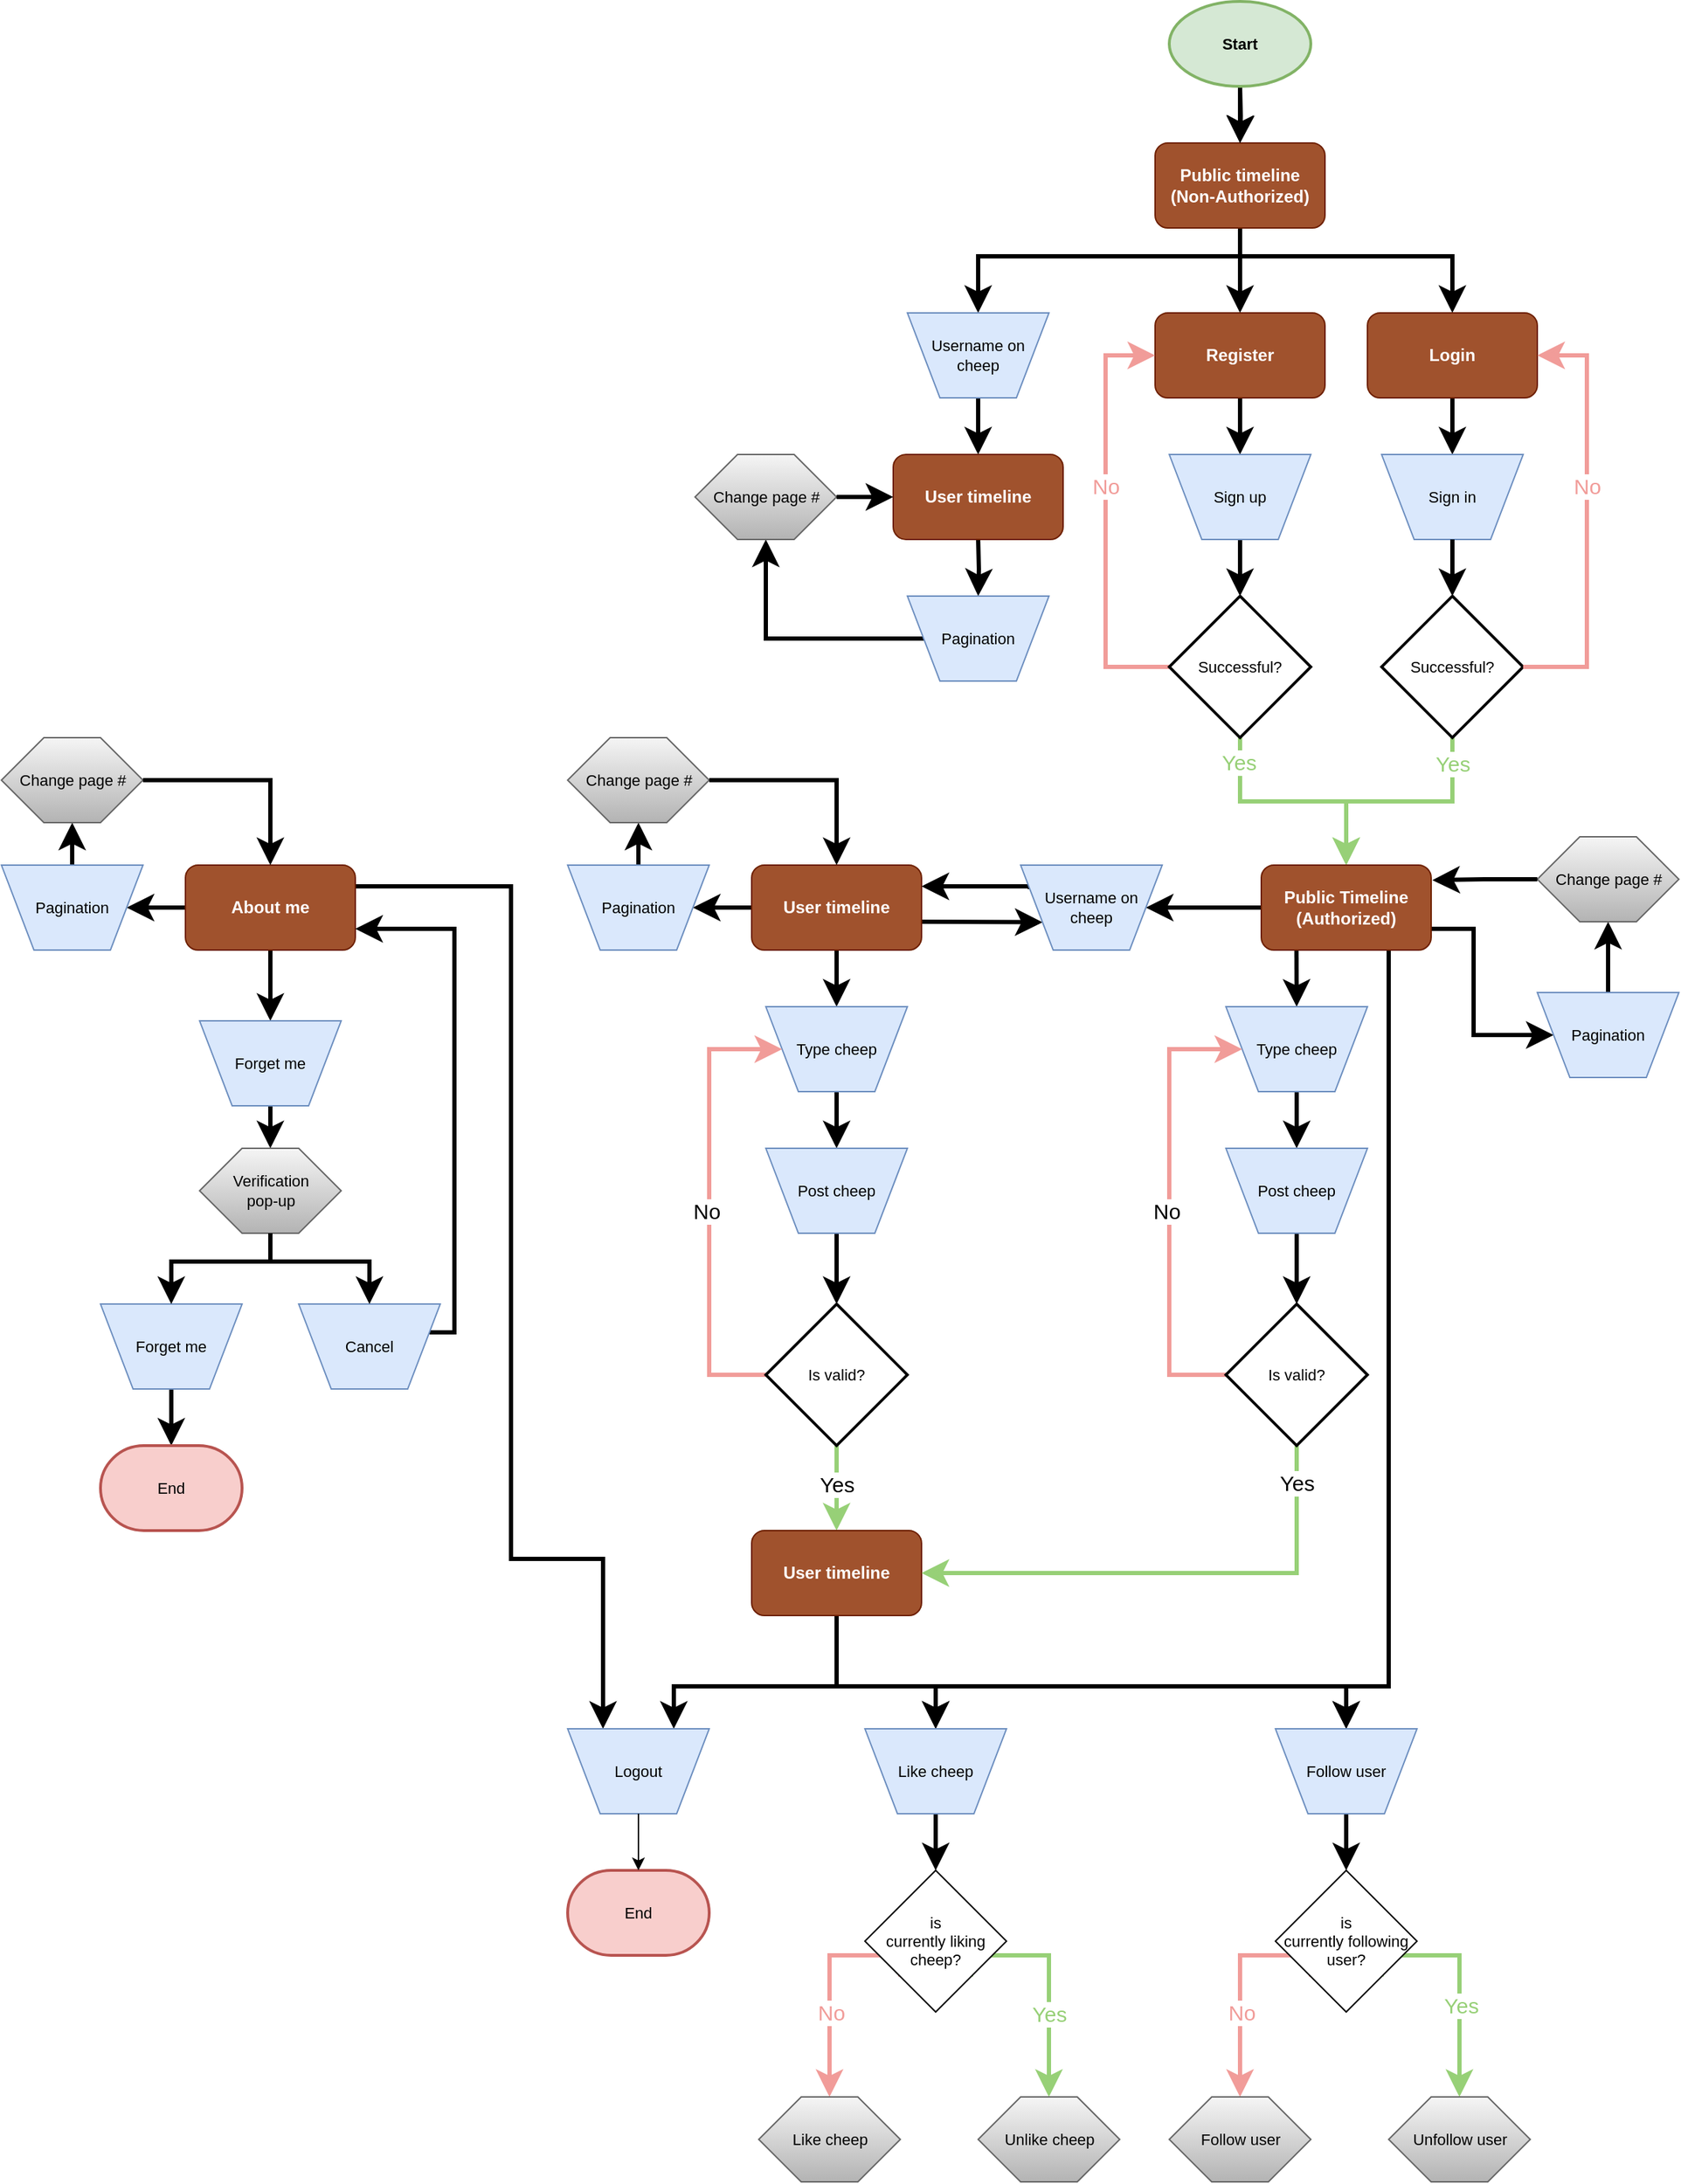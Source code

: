 <mxfile version="22.1.11" type="github">
  <diagram name="Page-1" id="5ajnSnswu7xf0T0-dUDN">
    <mxGraphModel dx="3370" dy="2715" grid="1" gridSize="10" guides="1" tooltips="1" connect="1" arrows="1" fold="1" page="1" pageScale="1" pageWidth="850" pageHeight="1100" math="0" shadow="0">
      <root>
        <mxCell id="0" />
        <mxCell id="1" parent="0" />
        <mxCell id="wftP61qZdHQYxLfFjX4l-8" style="edgeStyle=orthogonalEdgeStyle;rounded=0;orthogonalLoop=1;jettySize=auto;html=1;entryX=0.5;entryY=0;entryDx=0;entryDy=0;endSize=10;strokeWidth=3;" parent="1" source="wftP61qZdHQYxLfFjX4l-4" target="wftP61qZdHQYxLfFjX4l-6" edge="1">
          <mxGeometry relative="1" as="geometry" />
        </mxCell>
        <mxCell id="wftP61qZdHQYxLfFjX4l-9" style="edgeStyle=orthogonalEdgeStyle;rounded=0;orthogonalLoop=1;jettySize=auto;html=1;entryX=0.5;entryY=0;entryDx=0;entryDy=0;endSize=10;strokeWidth=3;" parent="1" target="wftP61qZdHQYxLfFjX4l-7" edge="1">
          <mxGeometry relative="1" as="geometry">
            <mxPoint x="425" y="160" as="sourcePoint" />
            <Array as="points">
              <mxPoint x="425" y="180" />
              <mxPoint x="575" y="180" />
            </Array>
          </mxGeometry>
        </mxCell>
        <mxCell id="wftP61qZdHQYxLfFjX4l-18" style="edgeStyle=orthogonalEdgeStyle;shape=connector;rounded=0;orthogonalLoop=1;jettySize=auto;html=1;labelBackgroundColor=default;strokeColor=default;strokeWidth=3;align=center;verticalAlign=middle;fontFamily=Helvetica;fontSize=11;fontColor=default;endArrow=classic;endSize=10;entryX=0.5;entryY=0;entryDx=0;entryDy=0;" parent="1" source="wftP61qZdHQYxLfFjX4l-4" target="wftP61qZdHQYxLfFjX4l-17" edge="1">
          <mxGeometry relative="1" as="geometry">
            <mxPoint x="290" y="220" as="targetPoint" />
            <Array as="points">
              <mxPoint x="425" y="180" />
              <mxPoint x="240" y="180" />
            </Array>
          </mxGeometry>
        </mxCell>
        <mxCell id="wftP61qZdHQYxLfFjX4l-4" value="&lt;b&gt;Public timeline&lt;br&gt;(Non-Authorized)&lt;/b&gt;" style="rounded=1;whiteSpace=wrap;html=1;fillColor=#a0522d;strokeColor=#6D1F00;fontColor=#ffffff;" parent="1" vertex="1">
          <mxGeometry x="365" y="100" width="120" height="60" as="geometry" />
        </mxCell>
        <mxCell id="wftP61qZdHQYxLfFjX4l-13" style="edgeStyle=orthogonalEdgeStyle;shape=connector;rounded=0;orthogonalLoop=1;jettySize=auto;html=1;labelBackgroundColor=default;strokeColor=default;strokeWidth=3;align=center;verticalAlign=middle;fontFamily=Helvetica;fontSize=11;fontColor=default;endArrow=classic;endSize=10;" parent="1" source="wftP61qZdHQYxLfFjX4l-6" target="wftP61qZdHQYxLfFjX4l-11" edge="1">
          <mxGeometry relative="1" as="geometry" />
        </mxCell>
        <mxCell id="wftP61qZdHQYxLfFjX4l-6" value="&lt;b&gt;Register&lt;/b&gt;" style="rounded=1;whiteSpace=wrap;html=1;fillColor=#a0522d;fontColor=#ffffff;strokeColor=#6D1F00;" parent="1" vertex="1">
          <mxGeometry x="365" y="220" width="120" height="60" as="geometry" />
        </mxCell>
        <mxCell id="wftP61qZdHQYxLfFjX4l-14" style="edgeStyle=orthogonalEdgeStyle;shape=connector;rounded=0;orthogonalLoop=1;jettySize=auto;html=1;entryX=0.5;entryY=0;entryDx=0;entryDy=0;labelBackgroundColor=default;strokeColor=default;strokeWidth=3;align=center;verticalAlign=middle;fontFamily=Helvetica;fontSize=11;fontColor=default;endArrow=classic;endSize=10;" parent="1" source="wftP61qZdHQYxLfFjX4l-7" target="wftP61qZdHQYxLfFjX4l-12" edge="1">
          <mxGeometry relative="1" as="geometry" />
        </mxCell>
        <mxCell id="wftP61qZdHQYxLfFjX4l-7" value="&lt;b&gt;Login&lt;/b&gt;" style="rounded=1;whiteSpace=wrap;html=1;fillColor=#a0522d;fontColor=#ffffff;strokeColor=#6D1F00;" parent="1" vertex="1">
          <mxGeometry x="515" y="220" width="120" height="60" as="geometry" />
        </mxCell>
        <mxCell id="wftP61qZdHQYxLfFjX4l-10" style="edgeStyle=orthogonalEdgeStyle;shape=connector;rounded=0;orthogonalLoop=1;jettySize=auto;html=1;entryX=0.5;entryY=0;entryDx=0;entryDy=0;labelBackgroundColor=default;strokeColor=default;strokeWidth=3;align=center;verticalAlign=middle;fontFamily=Helvetica;fontSize=11;fontColor=default;endArrow=classic;endSize=10;exitX=0.5;exitY=1;exitDx=0;exitDy=0;exitPerimeter=0;" parent="1" target="wftP61qZdHQYxLfFjX4l-4" edge="1">
          <mxGeometry relative="1" as="geometry">
            <mxPoint x="425" y="60" as="sourcePoint" />
          </mxGeometry>
        </mxCell>
        <mxCell id="wftP61qZdHQYxLfFjX4l-39" style="edgeStyle=orthogonalEdgeStyle;shape=connector;rounded=0;orthogonalLoop=1;jettySize=auto;html=1;labelBackgroundColor=default;strokeColor=default;strokeWidth=3;align=center;verticalAlign=middle;fontFamily=Helvetica;fontSize=11;fontColor=default;endArrow=classic;endSize=10;" parent="1" source="wftP61qZdHQYxLfFjX4l-11" target="wftP61qZdHQYxLfFjX4l-33" edge="1">
          <mxGeometry relative="1" as="geometry" />
        </mxCell>
        <mxCell id="wftP61qZdHQYxLfFjX4l-11" value="Sign up" style="verticalLabelPosition=middle;verticalAlign=middle;html=1;shape=trapezoid;perimeter=trapezoidPerimeter;whiteSpace=wrap;size=0.23;arcSize=10;flipV=1;labelPosition=center;align=center;fontFamily=Helvetica;fontSize=11;fillColor=#dae8fc;strokeColor=#6c8ebf;" parent="1" vertex="1">
          <mxGeometry x="375" y="320" width="100" height="60" as="geometry" />
        </mxCell>
        <mxCell id="wftP61qZdHQYxLfFjX4l-12" value="Sign in" style="verticalLabelPosition=middle;verticalAlign=middle;html=1;shape=trapezoid;perimeter=trapezoidPerimeter;whiteSpace=wrap;size=0.23;arcSize=10;flipV=1;labelPosition=center;align=center;fontFamily=Helvetica;fontSize=11;fillColor=#dae8fc;strokeColor=#6c8ebf;" parent="1" vertex="1">
          <mxGeometry x="525" y="320" width="100" height="60" as="geometry" />
        </mxCell>
        <mxCell id="wftP61qZdHQYxLfFjX4l-16" value="" style="edgeStyle=orthogonalEdgeStyle;shape=connector;rounded=0;orthogonalLoop=1;jettySize=auto;html=1;labelBackgroundColor=default;strokeColor=default;strokeWidth=3;align=center;verticalAlign=middle;fontFamily=Helvetica;fontSize=11;fontColor=default;endArrow=classic;endSize=10;exitX=0.5;exitY=1;exitDx=0;exitDy=0;exitPerimeter=0;" parent="1" source="wftP61qZdHQYxLfFjX4l-15" target="wftP61qZdHQYxLfFjX4l-4" edge="1">
          <mxGeometry relative="1" as="geometry" />
        </mxCell>
        <mxCell id="wftP61qZdHQYxLfFjX4l-15" value="&lt;b&gt;Start&lt;/b&gt;" style="strokeWidth=2;html=1;shape=mxgraph.flowchart.start_1;whiteSpace=wrap;fontFamily=Helvetica;fontSize=11;fillColor=#d5e8d4;strokeColor=#82b366;" parent="1" vertex="1">
          <mxGeometry x="375" width="100" height="60" as="geometry" />
        </mxCell>
        <mxCell id="wftP61qZdHQYxLfFjX4l-21" style="edgeStyle=orthogonalEdgeStyle;shape=connector;rounded=0;orthogonalLoop=1;jettySize=auto;html=1;entryX=0.5;entryY=0;entryDx=0;entryDy=0;labelBackgroundColor=default;strokeColor=default;strokeWidth=3;align=center;verticalAlign=middle;fontFamily=Helvetica;fontSize=11;fontColor=default;endArrow=classic;endSize=10;" parent="1" source="wftP61qZdHQYxLfFjX4l-17" edge="1">
          <mxGeometry relative="1" as="geometry">
            <mxPoint x="240" y="320" as="targetPoint" />
          </mxGeometry>
        </mxCell>
        <mxCell id="wftP61qZdHQYxLfFjX4l-17" value="Username on cheep" style="verticalLabelPosition=middle;verticalAlign=middle;html=1;shape=trapezoid;perimeter=trapezoidPerimeter;whiteSpace=wrap;size=0.23;arcSize=10;flipV=1;labelPosition=center;align=center;fontFamily=Helvetica;fontSize=11;fillColor=#dae8fc;strokeColor=#6c8ebf;" parent="1" vertex="1">
          <mxGeometry x="190" y="220" width="100" height="60" as="geometry" />
        </mxCell>
        <mxCell id="wftP61qZdHQYxLfFjX4l-24" style="edgeStyle=orthogonalEdgeStyle;shape=connector;rounded=0;orthogonalLoop=1;jettySize=auto;html=1;entryX=0.5;entryY=0;entryDx=0;entryDy=0;labelBackgroundColor=default;strokeColor=default;strokeWidth=3;align=center;verticalAlign=middle;fontFamily=Helvetica;fontSize=11;fontColor=default;endArrow=classic;endSize=10;" parent="1" target="wftP61qZdHQYxLfFjX4l-23" edge="1">
          <mxGeometry relative="1" as="geometry">
            <mxPoint x="240" y="380" as="sourcePoint" />
          </mxGeometry>
        </mxCell>
        <mxCell id="wftP61qZdHQYxLfFjX4l-20" value="&lt;b&gt;&lt;font style=&quot;font-size: 12px;&quot;&gt;User timeline&lt;/font&gt;&lt;/b&gt;" style="rounded=1;whiteSpace=wrap;html=1;fontFamily=Helvetica;fontSize=11;fontColor=#ffffff;fillColor=#a0522d;strokeColor=#6D1F00;" parent="1" vertex="1">
          <mxGeometry x="180" y="320" width="120" height="60" as="geometry" />
        </mxCell>
        <mxCell id="wftP61qZdHQYxLfFjX4l-29" style="edgeStyle=orthogonalEdgeStyle;shape=connector;rounded=0;orthogonalLoop=1;jettySize=auto;html=1;entryX=0.5;entryY=1;entryDx=0;entryDy=0;labelBackgroundColor=default;strokeColor=default;strokeWidth=3;align=center;verticalAlign=middle;fontFamily=Helvetica;fontSize=11;fontColor=default;endArrow=classic;endSize=10;" parent="1" source="wftP61qZdHQYxLfFjX4l-23" target="wftP61qZdHQYxLfFjX4l-26" edge="1">
          <mxGeometry relative="1" as="geometry" />
        </mxCell>
        <mxCell id="wftP61qZdHQYxLfFjX4l-23" value="Pagination" style="verticalLabelPosition=middle;verticalAlign=middle;html=1;shape=trapezoid;perimeter=trapezoidPerimeter;whiteSpace=wrap;size=0.23;arcSize=10;flipV=1;labelPosition=center;align=center;fontFamily=Helvetica;fontSize=11;fillColor=#dae8fc;strokeColor=#6c8ebf;" parent="1" vertex="1">
          <mxGeometry x="190" y="420" width="100" height="60" as="geometry" />
        </mxCell>
        <mxCell id="wftP61qZdHQYxLfFjX4l-30" value="" style="group" parent="1" vertex="1" connectable="0">
          <mxGeometry x="40" y="320" width="100" height="60" as="geometry" />
        </mxCell>
        <mxCell id="wftP61qZdHQYxLfFjX4l-26" value="" style="verticalLabelPosition=bottom;verticalAlign=top;html=1;shape=hexagon;perimeter=hexagonPerimeter2;arcSize=6;size=0.3;fontFamily=Helvetica;fontSize=11;fillColor=#f5f5f5;gradientColor=#b3b3b3;strokeColor=#666666;container=1;" parent="wftP61qZdHQYxLfFjX4l-30" vertex="1">
          <mxGeometry width="100" height="60" as="geometry">
            <mxRectangle width="50" height="40" as="alternateBounds" />
          </mxGeometry>
        </mxCell>
        <mxCell id="wftP61qZdHQYxLfFjX4l-28" value="Change page #" style="text;html=1;align=center;verticalAlign=middle;resizable=0;points=[];autosize=1;strokeColor=none;fillColor=none;fontSize=11;fontFamily=Helvetica;fontColor=default;" parent="wftP61qZdHQYxLfFjX4l-30" vertex="1">
          <mxGeometry y="15" width="100" height="30" as="geometry" />
        </mxCell>
        <mxCell id="wftP61qZdHQYxLfFjX4l-31" style="edgeStyle=orthogonalEdgeStyle;shape=connector;rounded=0;orthogonalLoop=1;jettySize=auto;html=1;entryX=0;entryY=0.5;entryDx=0;entryDy=0;labelBackgroundColor=default;strokeColor=default;strokeWidth=3;align=center;verticalAlign=middle;fontFamily=Helvetica;fontSize=11;fontColor=default;endArrow=classic;endSize=10;" parent="1" source="wftP61qZdHQYxLfFjX4l-28" edge="1">
          <mxGeometry relative="1" as="geometry">
            <mxPoint x="180" y="350" as="targetPoint" />
          </mxGeometry>
        </mxCell>
        <mxCell id="wftP61qZdHQYxLfFjX4l-35" style="edgeStyle=orthogonalEdgeStyle;shape=connector;rounded=0;orthogonalLoop=1;jettySize=auto;html=1;entryX=0;entryY=0.5;entryDx=0;entryDy=0;labelBackgroundColor=default;strokeColor=#F19C99;strokeWidth=3;align=center;verticalAlign=middle;fontFamily=Helvetica;fontSize=11;fontColor=default;endArrow=classic;endSize=10;fillColor=#fad9d5;endFill=1;exitX=0;exitY=0.5;exitDx=0;exitDy=0;exitPerimeter=0;" parent="1" source="wftP61qZdHQYxLfFjX4l-33" target="wftP61qZdHQYxLfFjX4l-6" edge="1">
          <mxGeometry relative="1" as="geometry">
            <Array as="points">
              <mxPoint x="330" y="470" />
              <mxPoint x="330" y="250" />
            </Array>
          </mxGeometry>
        </mxCell>
        <mxCell id="wftP61qZdHQYxLfFjX4l-36" value="&lt;font color=&quot;#f19c99&quot; style=&quot;font-size: 15px;&quot;&gt;No&lt;/font&gt;" style="edgeLabel;html=1;align=center;verticalAlign=middle;resizable=0;points=[];fontSize=11;fontFamily=Helvetica;fontColor=default;" parent="wftP61qZdHQYxLfFjX4l-35" vertex="1" connectable="0">
          <mxGeometry x="0.227" y="-3" relative="1" as="geometry">
            <mxPoint x="-3" y="11" as="offset" />
          </mxGeometry>
        </mxCell>
        <mxCell id="wftP61qZdHQYxLfFjX4l-42" style="edgeStyle=orthogonalEdgeStyle;shape=connector;rounded=0;orthogonalLoop=1;jettySize=auto;html=1;entryX=0.5;entryY=0;entryDx=0;entryDy=0;labelBackgroundColor=default;strokeColor=#97D077;strokeWidth=3;align=center;verticalAlign=middle;fontFamily=Helvetica;fontSize=11;fontColor=default;endArrow=classic;endSize=10;fillColor=#cdeb8b;" parent="1" source="wftP61qZdHQYxLfFjX4l-33" target="wftP61qZdHQYxLfFjX4l-41" edge="1">
          <mxGeometry relative="1" as="geometry" />
        </mxCell>
        <mxCell id="wftP61qZdHQYxLfFjX4l-46" value="&lt;font color=&quot;#97d077&quot; style=&quot;font-size: 15px;&quot;&gt;Yes&lt;/font&gt;" style="edgeLabel;html=1;align=center;verticalAlign=middle;resizable=0;points=[];fontSize=11;fontFamily=Helvetica;fontColor=default;" parent="wftP61qZdHQYxLfFjX4l-42" vertex="1" connectable="0">
          <mxGeometry x="-0.792" y="-1" relative="1" as="geometry">
            <mxPoint as="offset" />
          </mxGeometry>
        </mxCell>
        <mxCell id="wftP61qZdHQYxLfFjX4l-33" value="Successful?" style="strokeWidth=2;html=1;shape=mxgraph.flowchart.decision;whiteSpace=wrap;fontFamily=Helvetica;fontSize=11;fontColor=default;" parent="1" vertex="1">
          <mxGeometry x="375" y="420" width="100" height="100" as="geometry" />
        </mxCell>
        <mxCell id="wftP61qZdHQYxLfFjX4l-43" style="edgeStyle=orthogonalEdgeStyle;shape=connector;rounded=0;orthogonalLoop=1;jettySize=auto;html=1;labelBackgroundColor=default;strokeColor=#97D077;strokeWidth=3;align=center;verticalAlign=middle;fontFamily=Helvetica;fontSize=11;fontColor=default;endArrow=classic;endSize=10;fillColor=#cdeb8b;" parent="1" source="wftP61qZdHQYxLfFjX4l-34" target="wftP61qZdHQYxLfFjX4l-41" edge="1">
          <mxGeometry relative="1" as="geometry" />
        </mxCell>
        <mxCell id="wftP61qZdHQYxLfFjX4l-45" value="&lt;font color=&quot;#97d077&quot; style=&quot;font-size: 15px;&quot;&gt;Yes&lt;/font&gt;" style="edgeLabel;html=1;align=center;verticalAlign=middle;resizable=0;points=[];fontSize=11;fontFamily=Helvetica;fontColor=default;" parent="wftP61qZdHQYxLfFjX4l-43" vertex="1" connectable="0">
          <mxGeometry x="-0.779" y="2" relative="1" as="geometry">
            <mxPoint x="-2" as="offset" />
          </mxGeometry>
        </mxCell>
        <mxCell id="wftP61qZdHQYxLfFjX4l-34" value="Successful?" style="strokeWidth=2;html=1;shape=mxgraph.flowchart.decision;whiteSpace=wrap;fontFamily=Helvetica;fontSize=11;fontColor=default;" parent="1" vertex="1">
          <mxGeometry x="525" y="420" width="100" height="100" as="geometry" />
        </mxCell>
        <mxCell id="wftP61qZdHQYxLfFjX4l-37" style="edgeStyle=orthogonalEdgeStyle;shape=connector;rounded=0;orthogonalLoop=1;jettySize=auto;html=1;labelBackgroundColor=default;strokeColor=#F19C99;strokeWidth=3;align=center;verticalAlign=middle;fontFamily=Helvetica;fontSize=11;fontColor=default;endArrow=classic;endSize=10;fillColor=#fad9d5;endFill=1;exitX=1;exitY=0.5;exitDx=0;exitDy=0;exitPerimeter=0;entryX=1;entryY=0.5;entryDx=0;entryDy=0;" parent="1" source="wftP61qZdHQYxLfFjX4l-34" target="wftP61qZdHQYxLfFjX4l-7" edge="1">
          <mxGeometry relative="1" as="geometry">
            <mxPoint x="694.96" y="440" as="sourcePoint" />
            <mxPoint x="650" y="220" as="targetPoint" />
            <Array as="points">
              <mxPoint x="670" y="470" />
              <mxPoint x="670" y="250" />
            </Array>
          </mxGeometry>
        </mxCell>
        <mxCell id="wftP61qZdHQYxLfFjX4l-38" value="&lt;font color=&quot;#f19c99&quot; style=&quot;font-size: 15px;&quot;&gt;No&lt;/font&gt;" style="edgeLabel;html=1;align=center;verticalAlign=middle;resizable=0;points=[];fontSize=11;fontFamily=Helvetica;fontColor=default;" parent="wftP61qZdHQYxLfFjX4l-37" vertex="1" connectable="0">
          <mxGeometry x="0.227" y="-3" relative="1" as="geometry">
            <mxPoint x="-3" y="11" as="offset" />
          </mxGeometry>
        </mxCell>
        <mxCell id="wftP61qZdHQYxLfFjX4l-40" style="edgeStyle=orthogonalEdgeStyle;shape=connector;rounded=0;orthogonalLoop=1;jettySize=auto;html=1;entryX=0.5;entryY=0;entryDx=0;entryDy=0;entryPerimeter=0;labelBackgroundColor=default;strokeColor=default;strokeWidth=3;align=center;verticalAlign=middle;fontFamily=Helvetica;fontSize=11;fontColor=default;endArrow=classic;endSize=10;" parent="1" source="wftP61qZdHQYxLfFjX4l-12" target="wftP61qZdHQYxLfFjX4l-34" edge="1">
          <mxGeometry relative="1" as="geometry" />
        </mxCell>
        <mxCell id="wftP61qZdHQYxLfFjX4l-50" style="edgeStyle=orthogonalEdgeStyle;shape=connector;rounded=0;orthogonalLoop=1;jettySize=auto;html=1;entryX=1;entryY=0.5;entryDx=0;entryDy=0;labelBackgroundColor=default;strokeColor=default;strokeWidth=3;align=center;verticalAlign=middle;fontFamily=Helvetica;fontSize=11;fontColor=default;endArrow=classic;endSize=10;" parent="1" source="wftP61qZdHQYxLfFjX4l-41" target="wftP61qZdHQYxLfFjX4l-49" edge="1">
          <mxGeometry relative="1" as="geometry" />
        </mxCell>
        <mxCell id="wftP61qZdHQYxLfFjX4l-95" style="edgeStyle=orthogonalEdgeStyle;shape=connector;rounded=0;orthogonalLoop=1;jettySize=auto;html=1;entryX=0.5;entryY=0;entryDx=0;entryDy=0;labelBackgroundColor=default;strokeColor=default;strokeWidth=3;align=center;verticalAlign=middle;fontFamily=Helvetica;fontSize=11;fontColor=default;endArrow=classic;endSize=10;exitX=0.207;exitY=1.004;exitDx=0;exitDy=0;exitPerimeter=0;" parent="1" source="wftP61qZdHQYxLfFjX4l-41" target="wftP61qZdHQYxLfFjX4l-88" edge="1">
          <mxGeometry relative="1" as="geometry" />
        </mxCell>
        <mxCell id="wftP61qZdHQYxLfFjX4l-103" style="edgeStyle=orthogonalEdgeStyle;shape=connector;rounded=0;orthogonalLoop=1;jettySize=auto;html=1;entryX=0;entryY=0.5;entryDx=0;entryDy=0;labelBackgroundColor=default;strokeColor=default;strokeWidth=3;align=center;verticalAlign=middle;fontFamily=Helvetica;fontSize=11;fontColor=default;endArrow=classic;endSize=10;exitX=1;exitY=0.75;exitDx=0;exitDy=0;" parent="1" source="wftP61qZdHQYxLfFjX4l-41" target="wftP61qZdHQYxLfFjX4l-99" edge="1">
          <mxGeometry relative="1" as="geometry">
            <Array as="points">
              <mxPoint x="590" y="655" />
              <mxPoint x="590" y="730" />
            </Array>
          </mxGeometry>
        </mxCell>
        <mxCell id="wftP61qZdHQYxLfFjX4l-108" style="edgeStyle=orthogonalEdgeStyle;shape=connector;rounded=0;orthogonalLoop=1;jettySize=auto;html=1;exitX=0.75;exitY=1;exitDx=0;exitDy=0;entryX=0.5;entryY=0;entryDx=0;entryDy=0;labelBackgroundColor=default;strokeColor=default;strokeWidth=3;align=center;verticalAlign=middle;fontFamily=Helvetica;fontSize=11;fontColor=default;endArrow=classic;endSize=10;" parent="1" source="wftP61qZdHQYxLfFjX4l-41" target="wftP61qZdHQYxLfFjX4l-106" edge="1">
          <mxGeometry relative="1" as="geometry">
            <Array as="points">
              <mxPoint x="530" y="1190" />
              <mxPoint x="500" y="1190" />
            </Array>
          </mxGeometry>
        </mxCell>
        <mxCell id="wftP61qZdHQYxLfFjX4l-109" style="edgeStyle=orthogonalEdgeStyle;shape=connector;rounded=0;orthogonalLoop=1;jettySize=auto;html=1;exitX=0.75;exitY=1;exitDx=0;exitDy=0;entryX=0.5;entryY=0;entryDx=0;entryDy=0;labelBackgroundColor=default;strokeColor=default;strokeWidth=3;align=center;verticalAlign=middle;fontFamily=Helvetica;fontSize=11;fontColor=default;endArrow=classic;endSize=10;" parent="1" source="wftP61qZdHQYxLfFjX4l-41" target="wftP61qZdHQYxLfFjX4l-107" edge="1">
          <mxGeometry relative="1" as="geometry">
            <Array as="points">
              <mxPoint x="530" y="1190" />
              <mxPoint x="210" y="1190" />
            </Array>
          </mxGeometry>
        </mxCell>
        <mxCell id="wftP61qZdHQYxLfFjX4l-41" value="&lt;b&gt;Public Timeline&lt;br&gt;(Authorized)&lt;br&gt;&lt;/b&gt;" style="rounded=1;whiteSpace=wrap;html=1;fillColor=#a0522d;fontColor=#ffffff;strokeColor=#6D1F00;" parent="1" vertex="1">
          <mxGeometry x="440" y="610" width="120" height="60" as="geometry" />
        </mxCell>
        <mxCell id="wftP61qZdHQYxLfFjX4l-77" style="edgeStyle=orthogonalEdgeStyle;shape=connector;rounded=0;orthogonalLoop=1;jettySize=auto;html=1;labelBackgroundColor=default;strokeColor=default;strokeWidth=3;align=center;verticalAlign=middle;fontFamily=Helvetica;fontSize=11;fontColor=default;endArrow=classic;endSize=10;" parent="1" source="wftP61qZdHQYxLfFjX4l-48" target="wftP61qZdHQYxLfFjX4l-76" edge="1">
          <mxGeometry relative="1" as="geometry" />
        </mxCell>
        <mxCell id="wftP61qZdHQYxLfFjX4l-83" style="edgeStyle=orthogonalEdgeStyle;shape=connector;rounded=0;orthogonalLoop=1;jettySize=auto;html=1;entryX=0.5;entryY=0;entryDx=0;entryDy=0;labelBackgroundColor=default;strokeColor=default;strokeWidth=3;align=center;verticalAlign=middle;fontFamily=Helvetica;fontSize=11;fontColor=default;endArrow=classic;endSize=10;" parent="1" source="wftP61qZdHQYxLfFjX4l-48" target="wftP61qZdHQYxLfFjX4l-60" edge="1">
          <mxGeometry relative="1" as="geometry" />
        </mxCell>
        <mxCell id="wftP61qZdHQYxLfFjX4l-86" style="edgeStyle=orthogonalEdgeStyle;shape=connector;rounded=0;orthogonalLoop=1;jettySize=auto;html=1;entryX=0;entryY=0.75;entryDx=0;entryDy=0;labelBackgroundColor=default;strokeColor=default;strokeWidth=3;align=center;verticalAlign=middle;fontFamily=Helvetica;fontSize=11;fontColor=default;endArrow=classic;endSize=10;exitX=0.989;exitY=0.649;exitDx=0;exitDy=0;exitPerimeter=0;" parent="1" source="wftP61qZdHQYxLfFjX4l-48" target="wftP61qZdHQYxLfFjX4l-49" edge="1">
          <mxGeometry relative="1" as="geometry">
            <Array as="points">
              <mxPoint x="199" y="650" />
              <mxPoint x="200" y="650" />
            </Array>
          </mxGeometry>
        </mxCell>
        <mxCell id="wftP61qZdHQYxLfFjX4l-48" value="&lt;b&gt;&lt;font style=&quot;font-size: 12px;&quot;&gt;User timeline&lt;/font&gt;&lt;/b&gt;" style="rounded=1;whiteSpace=wrap;html=1;fontFamily=Helvetica;fontSize=11;fontColor=#ffffff;fillColor=#a0522d;strokeColor=#6D1F00;" parent="1" vertex="1">
          <mxGeometry x="80" y="610" width="120" height="60" as="geometry" />
        </mxCell>
        <mxCell id="wftP61qZdHQYxLfFjX4l-85" style="edgeStyle=orthogonalEdgeStyle;shape=connector;rounded=0;orthogonalLoop=1;jettySize=auto;html=1;entryX=1;entryY=0.25;entryDx=0;entryDy=0;labelBackgroundColor=default;strokeColor=default;strokeWidth=3;align=center;verticalAlign=middle;fontFamily=Helvetica;fontSize=11;fontColor=default;endArrow=classic;endSize=10;exitX=0;exitY=0.25;exitDx=0;exitDy=0;" parent="1" source="wftP61qZdHQYxLfFjX4l-49" target="wftP61qZdHQYxLfFjX4l-48" edge="1">
          <mxGeometry relative="1" as="geometry">
            <Array as="points">
              <mxPoint x="277" y="625" />
            </Array>
          </mxGeometry>
        </mxCell>
        <mxCell id="wftP61qZdHQYxLfFjX4l-49" value="Username on cheep" style="verticalLabelPosition=middle;verticalAlign=middle;html=1;shape=trapezoid;perimeter=trapezoidPerimeter;whiteSpace=wrap;size=0.23;arcSize=10;flipV=1;labelPosition=center;align=center;fontFamily=Helvetica;fontSize=11;fillColor=#dae8fc;strokeColor=#6c8ebf;" parent="1" vertex="1">
          <mxGeometry x="270" y="610" width="100" height="60" as="geometry" />
        </mxCell>
        <mxCell id="wftP61qZdHQYxLfFjX4l-64" style="edgeStyle=orthogonalEdgeStyle;shape=connector;rounded=0;orthogonalLoop=1;jettySize=auto;html=1;entryX=0.5;entryY=0;entryDx=0;entryDy=0;labelBackgroundColor=default;strokeColor=default;strokeWidth=3;align=center;verticalAlign=middle;fontFamily=Helvetica;fontSize=11;fontColor=default;endArrow=classic;endSize=10;" parent="1" source="wftP61qZdHQYxLfFjX4l-60" target="wftP61qZdHQYxLfFjX4l-63" edge="1">
          <mxGeometry relative="1" as="geometry" />
        </mxCell>
        <mxCell id="wftP61qZdHQYxLfFjX4l-60" value="Type cheep" style="verticalLabelPosition=middle;verticalAlign=middle;html=1;shape=trapezoid;perimeter=trapezoidPerimeter;whiteSpace=wrap;size=0.23;arcSize=10;flipV=1;labelPosition=center;align=center;fontFamily=Helvetica;fontSize=11;fillColor=#dae8fc;strokeColor=#6c8ebf;" parent="1" vertex="1">
          <mxGeometry x="90" y="710" width="100" height="60" as="geometry" />
        </mxCell>
        <mxCell id="wftP61qZdHQYxLfFjX4l-69" style="edgeStyle=orthogonalEdgeStyle;shape=connector;rounded=0;orthogonalLoop=1;jettySize=auto;html=1;labelBackgroundColor=default;strokeColor=default;strokeWidth=3;align=center;verticalAlign=middle;fontFamily=Helvetica;fontSize=11;fontColor=default;endArrow=classic;endSize=10;" parent="1" source="wftP61qZdHQYxLfFjX4l-63" target="wftP61qZdHQYxLfFjX4l-65" edge="1">
          <mxGeometry relative="1" as="geometry" />
        </mxCell>
        <mxCell id="wftP61qZdHQYxLfFjX4l-63" value="Post cheep" style="verticalLabelPosition=middle;verticalAlign=middle;html=1;shape=trapezoid;perimeter=trapezoidPerimeter;whiteSpace=wrap;size=0.23;arcSize=10;flipV=1;labelPosition=center;align=center;fontFamily=Helvetica;fontSize=11;fillColor=#dae8fc;strokeColor=#6c8ebf;" parent="1" vertex="1">
          <mxGeometry x="90" y="810" width="100" height="60" as="geometry" />
        </mxCell>
        <mxCell id="wftP61qZdHQYxLfFjX4l-70" style="edgeStyle=orthogonalEdgeStyle;shape=connector;rounded=0;orthogonalLoop=1;jettySize=auto;html=1;entryX=0;entryY=0.5;entryDx=0;entryDy=0;labelBackgroundColor=default;strokeColor=#F19C99;strokeWidth=3;align=center;verticalAlign=middle;fontFamily=Helvetica;fontSize=11;fontColor=default;endArrow=classic;endSize=10;exitX=0;exitY=0.5;exitDx=0;exitDy=0;exitPerimeter=0;" parent="1" source="wftP61qZdHQYxLfFjX4l-65" target="wftP61qZdHQYxLfFjX4l-60" edge="1">
          <mxGeometry relative="1" as="geometry">
            <Array as="points">
              <mxPoint x="50" y="970" />
              <mxPoint x="50" y="740" />
            </Array>
          </mxGeometry>
        </mxCell>
        <mxCell id="wftP61qZdHQYxLfFjX4l-71" value="&lt;font style=&quot;font-size: 15px;&quot;&gt;No&lt;/font&gt;" style="edgeLabel;html=1;align=center;verticalAlign=middle;resizable=0;points=[];fontSize=11;fontFamily=Helvetica;fontColor=default;" parent="wftP61qZdHQYxLfFjX4l-70" vertex="1" connectable="0">
          <mxGeometry x="-0.028" y="2" relative="1" as="geometry">
            <mxPoint as="offset" />
          </mxGeometry>
        </mxCell>
        <mxCell id="wftP61qZdHQYxLfFjX4l-73" style="edgeStyle=orthogonalEdgeStyle;shape=connector;rounded=0;orthogonalLoop=1;jettySize=auto;html=1;entryX=0.5;entryY=0;entryDx=0;entryDy=0;labelBackgroundColor=default;strokeColor=#97D077;strokeWidth=3;align=center;verticalAlign=middle;fontFamily=Helvetica;fontSize=11;fontColor=default;endArrow=classic;endSize=10;" parent="1" source="wftP61qZdHQYxLfFjX4l-65" target="wftP61qZdHQYxLfFjX4l-72" edge="1">
          <mxGeometry relative="1" as="geometry" />
        </mxCell>
        <mxCell id="wftP61qZdHQYxLfFjX4l-74" value="&lt;font style=&quot;font-size: 15px;&quot;&gt;Yes&lt;/font&gt;" style="edgeLabel;html=1;align=center;verticalAlign=middle;resizable=0;points=[];fontSize=11;fontFamily=Helvetica;fontColor=default;" parent="wftP61qZdHQYxLfFjX4l-73" vertex="1" connectable="0">
          <mxGeometry x="-0.413" y="-1" relative="1" as="geometry">
            <mxPoint x="1" y="9" as="offset" />
          </mxGeometry>
        </mxCell>
        <mxCell id="wftP61qZdHQYxLfFjX4l-65" value="Is valid?" style="strokeWidth=2;html=1;shape=mxgraph.flowchart.decision;whiteSpace=wrap;fontFamily=Helvetica;fontSize=11;fontColor=default;" parent="1" vertex="1">
          <mxGeometry x="90" y="920" width="100" height="100" as="geometry" />
        </mxCell>
        <mxCell id="wftP61qZdHQYxLfFjX4l-110" style="edgeStyle=orthogonalEdgeStyle;shape=connector;rounded=0;orthogonalLoop=1;jettySize=auto;html=1;entryX=0.5;entryY=0;entryDx=0;entryDy=0;labelBackgroundColor=default;strokeColor=default;strokeWidth=3;align=center;verticalAlign=middle;fontFamily=Helvetica;fontSize=11;fontColor=default;endArrow=classic;endSize=10;" parent="1" source="wftP61qZdHQYxLfFjX4l-72" target="wftP61qZdHQYxLfFjX4l-107" edge="1">
          <mxGeometry relative="1" as="geometry">
            <Array as="points">
              <mxPoint x="140" y="1190" />
              <mxPoint x="210" y="1190" />
            </Array>
          </mxGeometry>
        </mxCell>
        <mxCell id="wftP61qZdHQYxLfFjX4l-111" style="edgeStyle=orthogonalEdgeStyle;shape=connector;rounded=0;orthogonalLoop=1;jettySize=auto;html=1;entryX=0.5;entryY=0;entryDx=0;entryDy=0;labelBackgroundColor=default;strokeColor=default;strokeWidth=3;align=center;verticalAlign=middle;fontFamily=Helvetica;fontSize=11;fontColor=default;endArrow=classic;endSize=10;" parent="1" source="wftP61qZdHQYxLfFjX4l-72" target="wftP61qZdHQYxLfFjX4l-106" edge="1">
          <mxGeometry relative="1" as="geometry">
            <Array as="points">
              <mxPoint x="140" y="1190" />
              <mxPoint x="500" y="1190" />
            </Array>
          </mxGeometry>
        </mxCell>
        <mxCell id="J26c0woyqTa7jsbcFcqe-4" style="edgeStyle=orthogonalEdgeStyle;rounded=0;orthogonalLoop=1;jettySize=auto;html=1;entryX=0.75;entryY=0;entryDx=0;entryDy=0;exitX=0.5;exitY=1;exitDx=0;exitDy=0;strokeWidth=3;endSize=10;" edge="1" parent="1" source="wftP61qZdHQYxLfFjX4l-72" target="J26c0woyqTa7jsbcFcqe-1">
          <mxGeometry relative="1" as="geometry">
            <Array as="points">
              <mxPoint x="140" y="1190" />
              <mxPoint x="25" y="1190" />
            </Array>
          </mxGeometry>
        </mxCell>
        <mxCell id="wftP61qZdHQYxLfFjX4l-72" value="&lt;b&gt;&lt;font style=&quot;font-size: 12px;&quot;&gt;User timeline&lt;/font&gt;&lt;/b&gt;" style="rounded=1;whiteSpace=wrap;html=1;fontFamily=Helvetica;fontSize=11;fontColor=#ffffff;fillColor=#a0522d;strokeColor=#6D1F00;" parent="1" vertex="1">
          <mxGeometry x="80" y="1080" width="120" height="60" as="geometry" />
        </mxCell>
        <mxCell id="wftP61qZdHQYxLfFjX4l-81" style="edgeStyle=orthogonalEdgeStyle;shape=connector;rounded=0;orthogonalLoop=1;jettySize=auto;html=1;labelBackgroundColor=default;strokeColor=default;strokeWidth=3;align=center;verticalAlign=middle;fontFamily=Helvetica;fontSize=11;fontColor=default;endArrow=classic;endSize=10;" parent="1" source="wftP61qZdHQYxLfFjX4l-76" edge="1">
          <mxGeometry relative="1" as="geometry">
            <mxPoint y="580" as="targetPoint" />
          </mxGeometry>
        </mxCell>
        <mxCell id="wftP61qZdHQYxLfFjX4l-76" value="Pagination" style="verticalLabelPosition=middle;verticalAlign=middle;html=1;shape=trapezoid;perimeter=trapezoidPerimeter;whiteSpace=wrap;size=0.23;arcSize=10;flipV=1;labelPosition=center;align=center;fontFamily=Helvetica;fontSize=11;fillColor=#dae8fc;strokeColor=#6c8ebf;" parent="1" vertex="1">
          <mxGeometry x="-50" y="610" width="100" height="60" as="geometry" />
        </mxCell>
        <mxCell id="wftP61qZdHQYxLfFjX4l-78" value="" style="group" parent="1" vertex="1" connectable="0">
          <mxGeometry x="-50" y="520" width="100" height="60" as="geometry" />
        </mxCell>
        <mxCell id="wftP61qZdHQYxLfFjX4l-79" value="" style="verticalLabelPosition=bottom;verticalAlign=top;html=1;shape=hexagon;perimeter=hexagonPerimeter2;arcSize=6;size=0.3;fontFamily=Helvetica;fontSize=11;fillColor=#f5f5f5;gradientColor=#b3b3b3;strokeColor=#666666;container=1;" parent="wftP61qZdHQYxLfFjX4l-78" vertex="1">
          <mxGeometry width="100" height="60" as="geometry">
            <mxRectangle width="50" height="40" as="alternateBounds" />
          </mxGeometry>
        </mxCell>
        <mxCell id="wftP61qZdHQYxLfFjX4l-80" value="Change page #" style="text;html=1;align=center;verticalAlign=middle;resizable=0;points=[];autosize=1;strokeColor=none;fillColor=none;fontSize=11;fontFamily=Helvetica;fontColor=default;" parent="wftP61qZdHQYxLfFjX4l-78" vertex="1">
          <mxGeometry y="15" width="100" height="30" as="geometry" />
        </mxCell>
        <mxCell id="wftP61qZdHQYxLfFjX4l-82" style="edgeStyle=orthogonalEdgeStyle;shape=connector;rounded=0;orthogonalLoop=1;jettySize=auto;html=1;entryX=0.5;entryY=0;entryDx=0;entryDy=0;labelBackgroundColor=default;strokeColor=default;strokeWidth=3;align=center;verticalAlign=middle;fontFamily=Helvetica;fontSize=11;fontColor=default;endArrow=classic;endSize=10;" parent="1" source="wftP61qZdHQYxLfFjX4l-80" target="wftP61qZdHQYxLfFjX4l-48" edge="1">
          <mxGeometry relative="1" as="geometry" />
        </mxCell>
        <mxCell id="wftP61qZdHQYxLfFjX4l-87" style="edgeStyle=orthogonalEdgeStyle;shape=connector;rounded=0;orthogonalLoop=1;jettySize=auto;html=1;entryX=0.5;entryY=0;entryDx=0;entryDy=0;labelBackgroundColor=default;strokeColor=default;strokeWidth=3;align=center;verticalAlign=middle;fontFamily=Helvetica;fontSize=11;fontColor=default;endArrow=classic;endSize=10;" parent="1" source="wftP61qZdHQYxLfFjX4l-88" target="wftP61qZdHQYxLfFjX4l-90" edge="1">
          <mxGeometry relative="1" as="geometry" />
        </mxCell>
        <mxCell id="wftP61qZdHQYxLfFjX4l-88" value="Type cheep" style="verticalLabelPosition=middle;verticalAlign=middle;html=1;shape=trapezoid;perimeter=trapezoidPerimeter;whiteSpace=wrap;size=0.23;arcSize=10;flipV=1;labelPosition=center;align=center;fontFamily=Helvetica;fontSize=11;fillColor=#dae8fc;strokeColor=#6c8ebf;" parent="1" vertex="1">
          <mxGeometry x="415" y="710" width="100" height="60" as="geometry" />
        </mxCell>
        <mxCell id="wftP61qZdHQYxLfFjX4l-89" style="edgeStyle=orthogonalEdgeStyle;shape=connector;rounded=0;orthogonalLoop=1;jettySize=auto;html=1;labelBackgroundColor=default;strokeColor=default;strokeWidth=3;align=center;verticalAlign=middle;fontFamily=Helvetica;fontSize=11;fontColor=default;endArrow=classic;endSize=10;" parent="1" source="wftP61qZdHQYxLfFjX4l-90" target="wftP61qZdHQYxLfFjX4l-94" edge="1">
          <mxGeometry relative="1" as="geometry" />
        </mxCell>
        <mxCell id="wftP61qZdHQYxLfFjX4l-90" value="Post cheep" style="verticalLabelPosition=middle;verticalAlign=middle;html=1;shape=trapezoid;perimeter=trapezoidPerimeter;whiteSpace=wrap;size=0.23;arcSize=10;flipV=1;labelPosition=center;align=center;fontFamily=Helvetica;fontSize=11;fillColor=#dae8fc;strokeColor=#6c8ebf;" parent="1" vertex="1">
          <mxGeometry x="415" y="810" width="100" height="60" as="geometry" />
        </mxCell>
        <mxCell id="wftP61qZdHQYxLfFjX4l-91" style="edgeStyle=orthogonalEdgeStyle;shape=connector;rounded=0;orthogonalLoop=1;jettySize=auto;html=1;entryX=0;entryY=0.5;entryDx=0;entryDy=0;labelBackgroundColor=default;strokeColor=#F19C99;strokeWidth=3;align=center;verticalAlign=middle;fontFamily=Helvetica;fontSize=11;fontColor=default;endArrow=classic;endSize=10;exitX=0;exitY=0.5;exitDx=0;exitDy=0;exitPerimeter=0;" parent="1" source="wftP61qZdHQYxLfFjX4l-94" target="wftP61qZdHQYxLfFjX4l-88" edge="1">
          <mxGeometry relative="1" as="geometry">
            <Array as="points">
              <mxPoint x="375" y="970" />
              <mxPoint x="375" y="740" />
            </Array>
          </mxGeometry>
        </mxCell>
        <mxCell id="wftP61qZdHQYxLfFjX4l-92" value="&lt;font style=&quot;font-size: 15px;&quot;&gt;No&lt;/font&gt;" style="edgeLabel;html=1;align=center;verticalAlign=middle;resizable=0;points=[];fontSize=11;fontFamily=Helvetica;fontColor=default;" parent="wftP61qZdHQYxLfFjX4l-91" vertex="1" connectable="0">
          <mxGeometry x="-0.028" y="2" relative="1" as="geometry">
            <mxPoint as="offset" />
          </mxGeometry>
        </mxCell>
        <mxCell id="wftP61qZdHQYxLfFjX4l-96" style="edgeStyle=orthogonalEdgeStyle;shape=connector;rounded=0;orthogonalLoop=1;jettySize=auto;html=1;entryX=1;entryY=0.5;entryDx=0;entryDy=0;labelBackgroundColor=default;strokeColor=#97D077;strokeWidth=3;align=center;verticalAlign=middle;fontFamily=Helvetica;fontSize=11;fontColor=default;endArrow=classic;endSize=10;exitX=0.5;exitY=1;exitDx=0;exitDy=0;exitPerimeter=0;" parent="1" source="wftP61qZdHQYxLfFjX4l-94" target="wftP61qZdHQYxLfFjX4l-72" edge="1">
          <mxGeometry relative="1" as="geometry">
            <Array as="points">
              <mxPoint x="465" y="1110" />
            </Array>
          </mxGeometry>
        </mxCell>
        <mxCell id="wftP61qZdHQYxLfFjX4l-97" value="&lt;font style=&quot;font-size: 15px;&quot;&gt;Yes&lt;/font&gt;" style="edgeLabel;html=1;align=center;verticalAlign=middle;resizable=0;points=[];fontSize=11;fontFamily=Helvetica;fontColor=default;" parent="wftP61qZdHQYxLfFjX4l-96" vertex="1" connectable="0">
          <mxGeometry x="-0.766" y="3" relative="1" as="geometry">
            <mxPoint x="-3" y="-16" as="offset" />
          </mxGeometry>
        </mxCell>
        <mxCell id="wftP61qZdHQYxLfFjX4l-94" value="Is valid?" style="strokeWidth=2;html=1;shape=mxgraph.flowchart.decision;whiteSpace=wrap;fontFamily=Helvetica;fontSize=11;fontColor=default;" parent="1" vertex="1">
          <mxGeometry x="415" y="920" width="100" height="100" as="geometry" />
        </mxCell>
        <mxCell id="wftP61qZdHQYxLfFjX4l-98" style="edgeStyle=orthogonalEdgeStyle;shape=connector;rounded=0;orthogonalLoop=1;jettySize=auto;html=1;labelBackgroundColor=default;strokeColor=default;strokeWidth=3;align=center;verticalAlign=middle;fontFamily=Helvetica;fontSize=11;fontColor=default;endArrow=classic;endSize=10;entryX=0.5;entryY=1;entryDx=0;entryDy=0;" parent="1" source="wftP61qZdHQYxLfFjX4l-99" target="wftP61qZdHQYxLfFjX4l-101" edge="1">
          <mxGeometry relative="1" as="geometry">
            <mxPoint x="685" y="670" as="targetPoint" />
          </mxGeometry>
        </mxCell>
        <mxCell id="wftP61qZdHQYxLfFjX4l-99" value="Pagination" style="verticalLabelPosition=middle;verticalAlign=middle;html=1;shape=trapezoid;perimeter=trapezoidPerimeter;whiteSpace=wrap;size=0.23;arcSize=10;flipV=1;labelPosition=center;align=center;fontFamily=Helvetica;fontSize=11;fillColor=#dae8fc;strokeColor=#6c8ebf;" parent="1" vertex="1">
          <mxGeometry x="635" y="700" width="100" height="60" as="geometry" />
        </mxCell>
        <mxCell id="wftP61qZdHQYxLfFjX4l-100" value="" style="group" parent="1" vertex="1" connectable="0">
          <mxGeometry x="635" y="590" width="100" height="60" as="geometry" />
        </mxCell>
        <mxCell id="wftP61qZdHQYxLfFjX4l-101" value="" style="verticalLabelPosition=bottom;verticalAlign=top;html=1;shape=hexagon;perimeter=hexagonPerimeter2;arcSize=6;size=0.3;fontFamily=Helvetica;fontSize=11;fillColor=#f5f5f5;gradientColor=#b3b3b3;strokeColor=#666666;container=1;" parent="wftP61qZdHQYxLfFjX4l-100" vertex="1">
          <mxGeometry width="100" height="60" as="geometry">
            <mxRectangle width="50" height="40" as="alternateBounds" />
          </mxGeometry>
        </mxCell>
        <mxCell id="wftP61qZdHQYxLfFjX4l-102" value="Change page #" style="text;html=1;align=center;verticalAlign=middle;resizable=0;points=[];autosize=1;strokeColor=none;fillColor=none;fontSize=11;fontFamily=Helvetica;fontColor=default;" parent="wftP61qZdHQYxLfFjX4l-100" vertex="1">
          <mxGeometry y="15" width="100" height="30" as="geometry" />
        </mxCell>
        <mxCell id="wftP61qZdHQYxLfFjX4l-105" style="edgeStyle=orthogonalEdgeStyle;shape=connector;rounded=0;orthogonalLoop=1;jettySize=auto;html=1;entryX=1.007;entryY=0.178;entryDx=0;entryDy=0;labelBackgroundColor=default;strokeColor=default;strokeWidth=3;align=center;verticalAlign=middle;fontFamily=Helvetica;fontSize=11;fontColor=default;endArrow=classic;endSize=10;entryPerimeter=0;" parent="1" source="wftP61qZdHQYxLfFjX4l-102" target="wftP61qZdHQYxLfFjX4l-41" edge="1">
          <mxGeometry relative="1" as="geometry" />
        </mxCell>
        <mxCell id="wftP61qZdHQYxLfFjX4l-114" style="edgeStyle=orthogonalEdgeStyle;shape=connector;rounded=0;orthogonalLoop=1;jettySize=auto;html=1;entryX=0.5;entryY=0;entryDx=0;entryDy=0;labelBackgroundColor=default;strokeColor=default;strokeWidth=3;align=center;verticalAlign=middle;fontFamily=Helvetica;fontSize=11;fontColor=default;endArrow=classic;endSize=10;" parent="1" source="wftP61qZdHQYxLfFjX4l-106" edge="1">
          <mxGeometry relative="1" as="geometry">
            <mxPoint x="500" y="1320" as="targetPoint" />
          </mxGeometry>
        </mxCell>
        <mxCell id="wftP61qZdHQYxLfFjX4l-106" value="Follow user" style="verticalLabelPosition=middle;verticalAlign=middle;html=1;shape=trapezoid;perimeter=trapezoidPerimeter;whiteSpace=wrap;size=0.23;arcSize=10;flipV=1;labelPosition=center;align=center;fontFamily=Helvetica;fontSize=11;fillColor=#dae8fc;strokeColor=#6c8ebf;" parent="1" vertex="1">
          <mxGeometry x="450" y="1220" width="100" height="60" as="geometry" />
        </mxCell>
        <mxCell id="wftP61qZdHQYxLfFjX4l-115" style="edgeStyle=orthogonalEdgeStyle;shape=connector;rounded=0;orthogonalLoop=1;jettySize=auto;html=1;entryX=0.5;entryY=0;entryDx=0;entryDy=0;labelBackgroundColor=default;strokeColor=default;strokeWidth=3;align=center;verticalAlign=middle;fontFamily=Helvetica;fontSize=11;fontColor=default;endArrow=classic;endSize=10;" parent="1" source="wftP61qZdHQYxLfFjX4l-107" target="wftP61qZdHQYxLfFjX4l-113" edge="1">
          <mxGeometry relative="1" as="geometry" />
        </mxCell>
        <mxCell id="wftP61qZdHQYxLfFjX4l-107" value="Like cheep" style="verticalLabelPosition=middle;verticalAlign=middle;html=1;shape=trapezoid;perimeter=trapezoidPerimeter;whiteSpace=wrap;size=0.23;arcSize=10;flipV=1;labelPosition=center;align=center;fontFamily=Helvetica;fontSize=11;fillColor=#dae8fc;strokeColor=#6c8ebf;" parent="1" vertex="1">
          <mxGeometry x="160" y="1220" width="100" height="60" as="geometry" />
        </mxCell>
        <mxCell id="wftP61qZdHQYxLfFjX4l-135" style="edgeStyle=orthogonalEdgeStyle;shape=connector;rounded=0;orthogonalLoop=1;jettySize=auto;html=1;exitX=0;exitY=1;exitDx=0;exitDy=0;entryX=0.5;entryY=0;entryDx=0;entryDy=0;labelBackgroundColor=default;strokeColor=#F19C99;strokeWidth=3;align=center;verticalAlign=middle;fontFamily=Helvetica;fontSize=11;fontColor=default;endArrow=classic;endSize=10;" parent="1" source="wftP61qZdHQYxLfFjX4l-113" target="wftP61qZdHQYxLfFjX4l-133" edge="1">
          <mxGeometry relative="1" as="geometry">
            <Array as="points">
              <mxPoint x="185" y="1380" />
              <mxPoint x="135" y="1380" />
            </Array>
          </mxGeometry>
        </mxCell>
        <mxCell id="wftP61qZdHQYxLfFjX4l-137" value="&lt;font style=&quot;font-size: 15px;&quot; color=&quot;#f19c99&quot;&gt;No&lt;/font&gt;" style="edgeLabel;html=1;align=center;verticalAlign=middle;resizable=0;points=[];fontSize=11;fontFamily=Helvetica;fontColor=default;" parent="wftP61qZdHQYxLfFjX4l-135" vertex="1" connectable="0">
          <mxGeometry x="-0.244" y="1" relative="1" as="geometry">
            <mxPoint x="-2" y="39" as="offset" />
          </mxGeometry>
        </mxCell>
        <mxCell id="wftP61qZdHQYxLfFjX4l-136" style="edgeStyle=orthogonalEdgeStyle;shape=connector;rounded=0;orthogonalLoop=1;jettySize=auto;html=1;exitX=1;exitY=1;exitDx=0;exitDy=0;entryX=0.5;entryY=0;entryDx=0;entryDy=0;labelBackgroundColor=default;strokeColor=#97D077;strokeWidth=3;align=center;verticalAlign=middle;fontFamily=Helvetica;fontSize=11;fontColor=default;endArrow=classic;endSize=10;" parent="1" source="wftP61qZdHQYxLfFjX4l-113" target="wftP61qZdHQYxLfFjX4l-130" edge="1">
          <mxGeometry relative="1" as="geometry">
            <Array as="points">
              <mxPoint x="235" y="1380" />
              <mxPoint x="290" y="1380" />
              <mxPoint x="290" y="1480" />
            </Array>
          </mxGeometry>
        </mxCell>
        <mxCell id="wftP61qZdHQYxLfFjX4l-148" value="&lt;font color=&quot;#97d077&quot; style=&quot;font-size: 15px;&quot;&gt;Yes&lt;/font&gt;" style="edgeLabel;html=1;align=center;verticalAlign=middle;resizable=0;points=[];fontSize=11;fontFamily=Helvetica;fontColor=default;" parent="wftP61qZdHQYxLfFjX4l-136" vertex="1" connectable="0">
          <mxGeometry x="0.149" y="-2" relative="1" as="geometry">
            <mxPoint x="2" y="13" as="offset" />
          </mxGeometry>
        </mxCell>
        <mxCell id="wftP61qZdHQYxLfFjX4l-113" value="is &lt;br&gt;currently liking &lt;br&gt;cheep?" style="rhombus;whiteSpace=wrap;html=1;fontFamily=Helvetica;fontSize=11;fontColor=default;" parent="1" vertex="1">
          <mxGeometry x="160" y="1320" width="100" height="100" as="geometry" />
        </mxCell>
        <mxCell id="wftP61qZdHQYxLfFjX4l-129" value="" style="group" parent="1" vertex="1" connectable="0">
          <mxGeometry x="240" y="1480" width="100" height="60" as="geometry" />
        </mxCell>
        <mxCell id="wftP61qZdHQYxLfFjX4l-130" value="" style="verticalLabelPosition=bottom;verticalAlign=top;html=1;shape=hexagon;perimeter=hexagonPerimeter2;arcSize=6;size=0.3;fontFamily=Helvetica;fontSize=11;fillColor=#f5f5f5;gradientColor=#b3b3b3;strokeColor=#666666;container=1;" parent="wftP61qZdHQYxLfFjX4l-129" vertex="1">
          <mxGeometry width="100" height="60" as="geometry">
            <mxRectangle width="50" height="40" as="alternateBounds" />
          </mxGeometry>
        </mxCell>
        <mxCell id="wftP61qZdHQYxLfFjX4l-131" value="Unlike cheep" style="text;html=1;align=center;verticalAlign=middle;resizable=0;points=[];autosize=1;strokeColor=none;fillColor=none;fontSize=11;fontFamily=Helvetica;fontColor=default;" parent="wftP61qZdHQYxLfFjX4l-129" vertex="1">
          <mxGeometry x="5" y="15" width="90" height="30" as="geometry" />
        </mxCell>
        <mxCell id="wftP61qZdHQYxLfFjX4l-132" value="" style="group" parent="1" vertex="1" connectable="0">
          <mxGeometry x="85" y="1480" width="100" height="60" as="geometry" />
        </mxCell>
        <mxCell id="wftP61qZdHQYxLfFjX4l-133" value="" style="verticalLabelPosition=bottom;verticalAlign=top;html=1;shape=hexagon;perimeter=hexagonPerimeter2;arcSize=6;size=0.3;fontFamily=Helvetica;fontSize=11;fillColor=#f5f5f5;gradientColor=#b3b3b3;strokeColor=#666666;container=1;" parent="wftP61qZdHQYxLfFjX4l-132" vertex="1">
          <mxGeometry width="100" height="60" as="geometry">
            <mxRectangle width="50" height="40" as="alternateBounds" />
          </mxGeometry>
        </mxCell>
        <mxCell id="wftP61qZdHQYxLfFjX4l-134" value="Like cheep" style="text;html=1;align=center;verticalAlign=middle;resizable=0;points=[];autosize=1;strokeColor=none;fillColor=none;fontSize=11;fontFamily=Helvetica;fontColor=default;" parent="wftP61qZdHQYxLfFjX4l-132" vertex="1">
          <mxGeometry x="10" y="15" width="80" height="30" as="geometry" />
        </mxCell>
        <mxCell id="wftP61qZdHQYxLfFjX4l-138" style="edgeStyle=orthogonalEdgeStyle;shape=connector;rounded=0;orthogonalLoop=1;jettySize=auto;html=1;exitX=0;exitY=1;exitDx=0;exitDy=0;entryX=0.5;entryY=0;entryDx=0;entryDy=0;labelBackgroundColor=default;strokeColor=#F19C99;strokeWidth=3;align=center;verticalAlign=middle;fontFamily=Helvetica;fontSize=11;fontColor=default;endArrow=classic;endSize=10;" parent="1" source="wftP61qZdHQYxLfFjX4l-141" target="wftP61qZdHQYxLfFjX4l-146" edge="1">
          <mxGeometry relative="1" as="geometry">
            <Array as="points">
              <mxPoint x="475" y="1380" />
              <mxPoint x="425" y="1380" />
            </Array>
          </mxGeometry>
        </mxCell>
        <mxCell id="wftP61qZdHQYxLfFjX4l-139" value="&lt;font color=&quot;#f19c99&quot; style=&quot;font-size: 15px;&quot;&gt;No&lt;/font&gt;" style="edgeLabel;html=1;align=center;verticalAlign=middle;resizable=0;points=[];fontSize=11;fontFamily=Helvetica;fontColor=default;" parent="wftP61qZdHQYxLfFjX4l-138" vertex="1" connectable="0">
          <mxGeometry x="-0.244" y="1" relative="1" as="geometry">
            <mxPoint x="-2" y="39" as="offset" />
          </mxGeometry>
        </mxCell>
        <mxCell id="wftP61qZdHQYxLfFjX4l-140" style="edgeStyle=orthogonalEdgeStyle;shape=connector;rounded=0;orthogonalLoop=1;jettySize=auto;html=1;exitX=1;exitY=1;exitDx=0;exitDy=0;entryX=0.5;entryY=0;entryDx=0;entryDy=0;labelBackgroundColor=default;strokeColor=#97D077;strokeWidth=3;align=center;verticalAlign=middle;fontFamily=Helvetica;fontSize=11;fontColor=default;endArrow=classic;endSize=10;" parent="1" source="wftP61qZdHQYxLfFjX4l-141" target="wftP61qZdHQYxLfFjX4l-143" edge="1">
          <mxGeometry relative="1" as="geometry">
            <Array as="points">
              <mxPoint x="525" y="1380" />
              <mxPoint x="580" y="1380" />
              <mxPoint x="580" y="1480" />
            </Array>
          </mxGeometry>
        </mxCell>
        <mxCell id="wftP61qZdHQYxLfFjX4l-149" value="&lt;font color=&quot;#97d077&quot; style=&quot;font-size: 15px;&quot;&gt;Yes&lt;/font&gt;" style="edgeLabel;html=1;align=center;verticalAlign=middle;resizable=0;points=[];fontSize=11;fontFamily=Helvetica;fontColor=default;" parent="wftP61qZdHQYxLfFjX4l-140" vertex="1" connectable="0">
          <mxGeometry x="0.234" y="1" relative="1" as="geometry">
            <mxPoint as="offset" />
          </mxGeometry>
        </mxCell>
        <mxCell id="wftP61qZdHQYxLfFjX4l-141" value="is &lt;br&gt;currently following&lt;br&gt;user?" style="rhombus;whiteSpace=wrap;html=1;fontFamily=Helvetica;fontSize=11;fontColor=default;" parent="1" vertex="1">
          <mxGeometry x="450" y="1320" width="100" height="100" as="geometry" />
        </mxCell>
        <mxCell id="wftP61qZdHQYxLfFjX4l-142" value="" style="group" parent="1" vertex="1" connectable="0">
          <mxGeometry x="530" y="1480" width="100" height="60" as="geometry" />
        </mxCell>
        <mxCell id="wftP61qZdHQYxLfFjX4l-143" value="" style="verticalLabelPosition=bottom;verticalAlign=top;html=1;shape=hexagon;perimeter=hexagonPerimeter2;arcSize=6;size=0.3;fontFamily=Helvetica;fontSize=11;fillColor=#f5f5f5;gradientColor=#b3b3b3;strokeColor=#666666;container=1;" parent="wftP61qZdHQYxLfFjX4l-142" vertex="1">
          <mxGeometry width="100" height="60" as="geometry">
            <mxRectangle width="50" height="40" as="alternateBounds" />
          </mxGeometry>
        </mxCell>
        <mxCell id="wftP61qZdHQYxLfFjX4l-144" value="Unfollow user" style="text;html=1;align=center;verticalAlign=middle;resizable=0;points=[];autosize=1;strokeColor=none;fillColor=none;fontSize=11;fontFamily=Helvetica;fontColor=default;" parent="wftP61qZdHQYxLfFjX4l-142" vertex="1">
          <mxGeometry x="5" y="15" width="90" height="30" as="geometry" />
        </mxCell>
        <mxCell id="wftP61qZdHQYxLfFjX4l-145" value="" style="group" parent="1" vertex="1" connectable="0">
          <mxGeometry x="375" y="1480" width="100" height="60" as="geometry" />
        </mxCell>
        <mxCell id="wftP61qZdHQYxLfFjX4l-146" value="" style="verticalLabelPosition=bottom;verticalAlign=top;html=1;shape=hexagon;perimeter=hexagonPerimeter2;arcSize=6;size=0.3;fontFamily=Helvetica;fontSize=11;fillColor=#f5f5f5;gradientColor=#b3b3b3;strokeColor=#666666;container=1;" parent="wftP61qZdHQYxLfFjX4l-145" vertex="1">
          <mxGeometry width="100" height="60" as="geometry">
            <mxRectangle width="50" height="40" as="alternateBounds" />
          </mxGeometry>
        </mxCell>
        <mxCell id="wftP61qZdHQYxLfFjX4l-147" value="Follow user" style="text;html=1;align=center;verticalAlign=middle;resizable=0;points=[];autosize=1;strokeColor=none;fillColor=none;fontSize=11;fontFamily=Helvetica;fontColor=default;" parent="wftP61qZdHQYxLfFjX4l-145" vertex="1">
          <mxGeometry x="10" y="15" width="80" height="30" as="geometry" />
        </mxCell>
        <mxCell id="wftP61qZdHQYxLfFjX4l-156" style="edgeStyle=orthogonalEdgeStyle;shape=connector;rounded=0;orthogonalLoop=1;jettySize=auto;html=1;entryX=1;entryY=0.5;entryDx=0;entryDy=0;labelBackgroundColor=default;strokeColor=default;strokeWidth=3;align=center;verticalAlign=middle;fontFamily=Helvetica;fontSize=11;fontColor=default;endArrow=classic;endSize=10;" parent="1" source="wftP61qZdHQYxLfFjX4l-150" target="wftP61qZdHQYxLfFjX4l-152" edge="1">
          <mxGeometry relative="1" as="geometry" />
        </mxCell>
        <mxCell id="wftP61qZdHQYxLfFjX4l-159" style="edgeStyle=orthogonalEdgeStyle;shape=connector;rounded=0;orthogonalLoop=1;jettySize=auto;html=1;labelBackgroundColor=default;strokeColor=default;strokeWidth=3;align=center;verticalAlign=middle;fontFamily=Helvetica;fontSize=11;fontColor=default;endArrow=classic;endSize=10;" parent="1" source="wftP61qZdHQYxLfFjX4l-150" target="wftP61qZdHQYxLfFjX4l-158" edge="1">
          <mxGeometry relative="1" as="geometry" />
        </mxCell>
        <mxCell id="J26c0woyqTa7jsbcFcqe-5" style="edgeStyle=orthogonalEdgeStyle;rounded=0;orthogonalLoop=1;jettySize=auto;html=1;entryX=0.25;entryY=0;entryDx=0;entryDy=0;exitX=1;exitY=0.25;exitDx=0;exitDy=0;strokeWidth=3;endSize=10;" edge="1" parent="1" source="wftP61qZdHQYxLfFjX4l-150" target="J26c0woyqTa7jsbcFcqe-1">
          <mxGeometry relative="1" as="geometry">
            <Array as="points">
              <mxPoint x="-90" y="625" />
              <mxPoint x="-90" y="1100" />
              <mxPoint x="-25" y="1100" />
            </Array>
          </mxGeometry>
        </mxCell>
        <mxCell id="wftP61qZdHQYxLfFjX4l-150" value="&lt;b&gt;&lt;font style=&quot;font-size: 12px;&quot;&gt;About me&lt;/font&gt;&lt;/b&gt;" style="rounded=1;whiteSpace=wrap;html=1;fontFamily=Helvetica;fontSize=11;fontColor=#ffffff;fillColor=#a0522d;strokeColor=#6D1F00;" parent="1" vertex="1">
          <mxGeometry x="-320" y="610" width="120" height="60" as="geometry" />
        </mxCell>
        <mxCell id="wftP61qZdHQYxLfFjX4l-151" style="edgeStyle=orthogonalEdgeStyle;shape=connector;rounded=0;orthogonalLoop=1;jettySize=auto;html=1;labelBackgroundColor=default;strokeColor=default;strokeWidth=3;align=center;verticalAlign=middle;fontFamily=Helvetica;fontSize=11;fontColor=default;endArrow=classic;endSize=10;entryX=0.5;entryY=1;entryDx=0;entryDy=0;" parent="1" source="wftP61qZdHQYxLfFjX4l-152" target="wftP61qZdHQYxLfFjX4l-154" edge="1">
          <mxGeometry relative="1" as="geometry">
            <mxPoint x="-440" y="580" as="targetPoint" />
          </mxGeometry>
        </mxCell>
        <mxCell id="wftP61qZdHQYxLfFjX4l-152" value="Pagination" style="verticalLabelPosition=middle;verticalAlign=middle;html=1;shape=trapezoid;perimeter=trapezoidPerimeter;whiteSpace=wrap;size=0.23;arcSize=10;flipV=1;labelPosition=center;align=center;fontFamily=Helvetica;fontSize=11;fillColor=#dae8fc;strokeColor=#6c8ebf;" parent="1" vertex="1">
          <mxGeometry x="-450" y="610" width="100" height="60" as="geometry" />
        </mxCell>
        <mxCell id="wftP61qZdHQYxLfFjX4l-153" value="" style="group" parent="1" vertex="1" connectable="0">
          <mxGeometry x="-450" y="520" width="100" height="60" as="geometry" />
        </mxCell>
        <mxCell id="wftP61qZdHQYxLfFjX4l-154" value="" style="verticalLabelPosition=bottom;verticalAlign=top;html=1;shape=hexagon;perimeter=hexagonPerimeter2;arcSize=6;size=0.3;fontFamily=Helvetica;fontSize=11;fillColor=#f5f5f5;gradientColor=#b3b3b3;strokeColor=#666666;container=1;" parent="wftP61qZdHQYxLfFjX4l-153" vertex="1">
          <mxGeometry width="100" height="60" as="geometry">
            <mxRectangle width="50" height="40" as="alternateBounds" />
          </mxGeometry>
        </mxCell>
        <mxCell id="wftP61qZdHQYxLfFjX4l-155" value="Change page #" style="text;html=1;align=center;verticalAlign=middle;resizable=0;points=[];autosize=1;strokeColor=none;fillColor=none;fontSize=11;fontFamily=Helvetica;fontColor=default;" parent="wftP61qZdHQYxLfFjX4l-153" vertex="1">
          <mxGeometry y="15" width="100" height="30" as="geometry" />
        </mxCell>
        <mxCell id="wftP61qZdHQYxLfFjX4l-157" style="edgeStyle=orthogonalEdgeStyle;shape=connector;rounded=0;orthogonalLoop=1;jettySize=auto;html=1;entryX=0.5;entryY=0;entryDx=0;entryDy=0;labelBackgroundColor=default;strokeColor=default;strokeWidth=3;align=center;verticalAlign=middle;fontFamily=Helvetica;fontSize=11;fontColor=default;endArrow=classic;endSize=10;" parent="1" source="wftP61qZdHQYxLfFjX4l-155" target="wftP61qZdHQYxLfFjX4l-150" edge="1">
          <mxGeometry relative="1" as="geometry" />
        </mxCell>
        <mxCell id="wftP61qZdHQYxLfFjX4l-164" style="edgeStyle=orthogonalEdgeStyle;shape=connector;rounded=0;orthogonalLoop=1;jettySize=auto;html=1;entryX=0.5;entryY=0;entryDx=0;entryDy=0;labelBackgroundColor=default;strokeColor=default;strokeWidth=3;align=center;verticalAlign=middle;fontFamily=Helvetica;fontSize=11;fontColor=default;endArrow=classic;endSize=10;" parent="1" source="wftP61qZdHQYxLfFjX4l-158" target="wftP61qZdHQYxLfFjX4l-162" edge="1">
          <mxGeometry relative="1" as="geometry" />
        </mxCell>
        <mxCell id="wftP61qZdHQYxLfFjX4l-158" value="Forget me" style="verticalLabelPosition=middle;verticalAlign=middle;html=1;shape=trapezoid;perimeter=trapezoidPerimeter;whiteSpace=wrap;size=0.23;arcSize=10;flipV=1;labelPosition=center;align=center;fontFamily=Helvetica;fontSize=11;fillColor=#dae8fc;strokeColor=#6c8ebf;" parent="1" vertex="1">
          <mxGeometry x="-310" y="720" width="100" height="60" as="geometry" />
        </mxCell>
        <mxCell id="wftP61qZdHQYxLfFjX4l-161" value="" style="group" parent="1" vertex="1" connectable="0">
          <mxGeometry x="-310" y="810" width="100" height="60" as="geometry" />
        </mxCell>
        <mxCell id="wftP61qZdHQYxLfFjX4l-162" value="" style="verticalLabelPosition=bottom;verticalAlign=top;html=1;shape=hexagon;perimeter=hexagonPerimeter2;arcSize=6;size=0.3;fontFamily=Helvetica;fontSize=11;fillColor=#f5f5f5;gradientColor=#b3b3b3;strokeColor=#666666;container=1;" parent="wftP61qZdHQYxLfFjX4l-161" vertex="1">
          <mxGeometry width="100" height="60" as="geometry">
            <mxRectangle width="50" height="40" as="alternateBounds" />
          </mxGeometry>
        </mxCell>
        <mxCell id="wftP61qZdHQYxLfFjX4l-163" value="Verification&lt;br&gt;pop-up" style="text;html=1;align=center;verticalAlign=middle;resizable=0;points=[];autosize=1;strokeColor=none;fillColor=none;fontSize=11;fontFamily=Helvetica;fontColor=default;" parent="wftP61qZdHQYxLfFjX4l-161" vertex="1">
          <mxGeometry x="10" y="10" width="80" height="40" as="geometry" />
        </mxCell>
        <mxCell id="wftP61qZdHQYxLfFjX4l-176" style="edgeStyle=orthogonalEdgeStyle;shape=connector;rounded=0;orthogonalLoop=1;jettySize=auto;html=1;entryX=0.5;entryY=0;entryDx=0;entryDy=0;labelBackgroundColor=default;strokeColor=default;strokeWidth=3;align=center;verticalAlign=middle;fontFamily=Helvetica;fontSize=11;fontColor=default;endArrow=classic;endSize=10;entryPerimeter=0;" parent="1" source="wftP61qZdHQYxLfFjX4l-165" target="wftP61qZdHQYxLfFjX4l-170" edge="1">
          <mxGeometry relative="1" as="geometry">
            <mxPoint x="-330" y="1020" as="targetPoint" />
          </mxGeometry>
        </mxCell>
        <mxCell id="wftP61qZdHQYxLfFjX4l-165" value="Forget me" style="verticalLabelPosition=middle;verticalAlign=middle;html=1;shape=trapezoid;perimeter=trapezoidPerimeter;whiteSpace=wrap;size=0.23;arcSize=10;flipV=1;labelPosition=center;align=center;fontFamily=Helvetica;fontSize=11;fillColor=#dae8fc;strokeColor=#6c8ebf;" parent="1" vertex="1">
          <mxGeometry x="-380" y="920" width="100" height="60" as="geometry" />
        </mxCell>
        <mxCell id="wftP61qZdHQYxLfFjX4l-169" style="edgeStyle=orthogonalEdgeStyle;shape=connector;rounded=0;orthogonalLoop=1;jettySize=auto;html=1;labelBackgroundColor=default;strokeColor=default;strokeWidth=3;align=center;verticalAlign=middle;fontFamily=Helvetica;fontSize=11;fontColor=default;endArrow=classic;endSize=10;entryX=1;entryY=0.75;entryDx=0;entryDy=0;" parent="1" source="wftP61qZdHQYxLfFjX4l-166" target="wftP61qZdHQYxLfFjX4l-150" edge="1">
          <mxGeometry relative="1" as="geometry">
            <mxPoint x="-150" y="750" as="targetPoint" />
            <Array as="points">
              <mxPoint x="-130" y="940" />
              <mxPoint x="-130" y="655" />
            </Array>
          </mxGeometry>
        </mxCell>
        <mxCell id="wftP61qZdHQYxLfFjX4l-166" value="Cancel" style="verticalLabelPosition=middle;verticalAlign=middle;html=1;shape=trapezoid;perimeter=trapezoidPerimeter;whiteSpace=wrap;size=0.23;arcSize=10;flipV=1;labelPosition=center;align=center;fontFamily=Helvetica;fontSize=11;fillColor=#dae8fc;strokeColor=#6c8ebf;" parent="1" vertex="1">
          <mxGeometry x="-240" y="920" width="100" height="60" as="geometry" />
        </mxCell>
        <mxCell id="wftP61qZdHQYxLfFjX4l-167" style="edgeStyle=orthogonalEdgeStyle;shape=connector;rounded=0;orthogonalLoop=1;jettySize=auto;html=1;labelBackgroundColor=default;strokeColor=default;strokeWidth=3;align=center;verticalAlign=middle;fontFamily=Helvetica;fontSize=11;fontColor=default;endArrow=classic;endSize=10;" parent="1" source="wftP61qZdHQYxLfFjX4l-162" target="wftP61qZdHQYxLfFjX4l-165" edge="1">
          <mxGeometry relative="1" as="geometry">
            <Array as="points">
              <mxPoint x="-260" y="890" />
              <mxPoint x="-330" y="890" />
            </Array>
          </mxGeometry>
        </mxCell>
        <mxCell id="wftP61qZdHQYxLfFjX4l-168" style="edgeStyle=orthogonalEdgeStyle;shape=connector;rounded=0;orthogonalLoop=1;jettySize=auto;html=1;entryX=0.5;entryY=0;entryDx=0;entryDy=0;labelBackgroundColor=default;strokeColor=default;strokeWidth=3;align=center;verticalAlign=middle;fontFamily=Helvetica;fontSize=11;fontColor=default;endArrow=classic;endSize=10;" parent="1" target="wftP61qZdHQYxLfFjX4l-166" edge="1">
          <mxGeometry relative="1" as="geometry">
            <mxPoint x="-260" y="890" as="sourcePoint" />
            <Array as="points">
              <mxPoint x="-260" y="890" />
              <mxPoint x="-190" y="890" />
            </Array>
          </mxGeometry>
        </mxCell>
        <mxCell id="wftP61qZdHQYxLfFjX4l-170" value="End" style="strokeWidth=2;html=1;shape=mxgraph.flowchart.terminator;whiteSpace=wrap;fontFamily=Helvetica;fontSize=11;fillColor=#f8cecc;strokeColor=#b85450;" parent="1" vertex="1">
          <mxGeometry x="-380" y="1020" width="100" height="60" as="geometry" />
        </mxCell>
        <mxCell id="J26c0woyqTa7jsbcFcqe-1" value="Logout" style="verticalLabelPosition=middle;verticalAlign=middle;html=1;shape=trapezoid;perimeter=trapezoidPerimeter;whiteSpace=wrap;size=0.23;arcSize=10;flipV=1;labelPosition=center;align=center;fontFamily=Helvetica;fontSize=11;fillColor=#dae8fc;strokeColor=#6c8ebf;" vertex="1" parent="1">
          <mxGeometry x="-50" y="1220" width="100" height="60" as="geometry" />
        </mxCell>
        <mxCell id="J26c0woyqTa7jsbcFcqe-2" value="End" style="strokeWidth=2;html=1;shape=mxgraph.flowchart.terminator;whiteSpace=wrap;fontFamily=Helvetica;fontSize=11;fillColor=#f8cecc;strokeColor=#b85450;" vertex="1" parent="1">
          <mxGeometry x="-50" y="1320" width="100" height="60" as="geometry" />
        </mxCell>
        <mxCell id="J26c0woyqTa7jsbcFcqe-3" style="edgeStyle=orthogonalEdgeStyle;rounded=0;orthogonalLoop=1;jettySize=auto;html=1;entryX=0.5;entryY=0;entryDx=0;entryDy=0;entryPerimeter=0;" edge="1" parent="1" source="J26c0woyqTa7jsbcFcqe-1" target="J26c0woyqTa7jsbcFcqe-2">
          <mxGeometry relative="1" as="geometry" />
        </mxCell>
      </root>
    </mxGraphModel>
  </diagram>
</mxfile>
